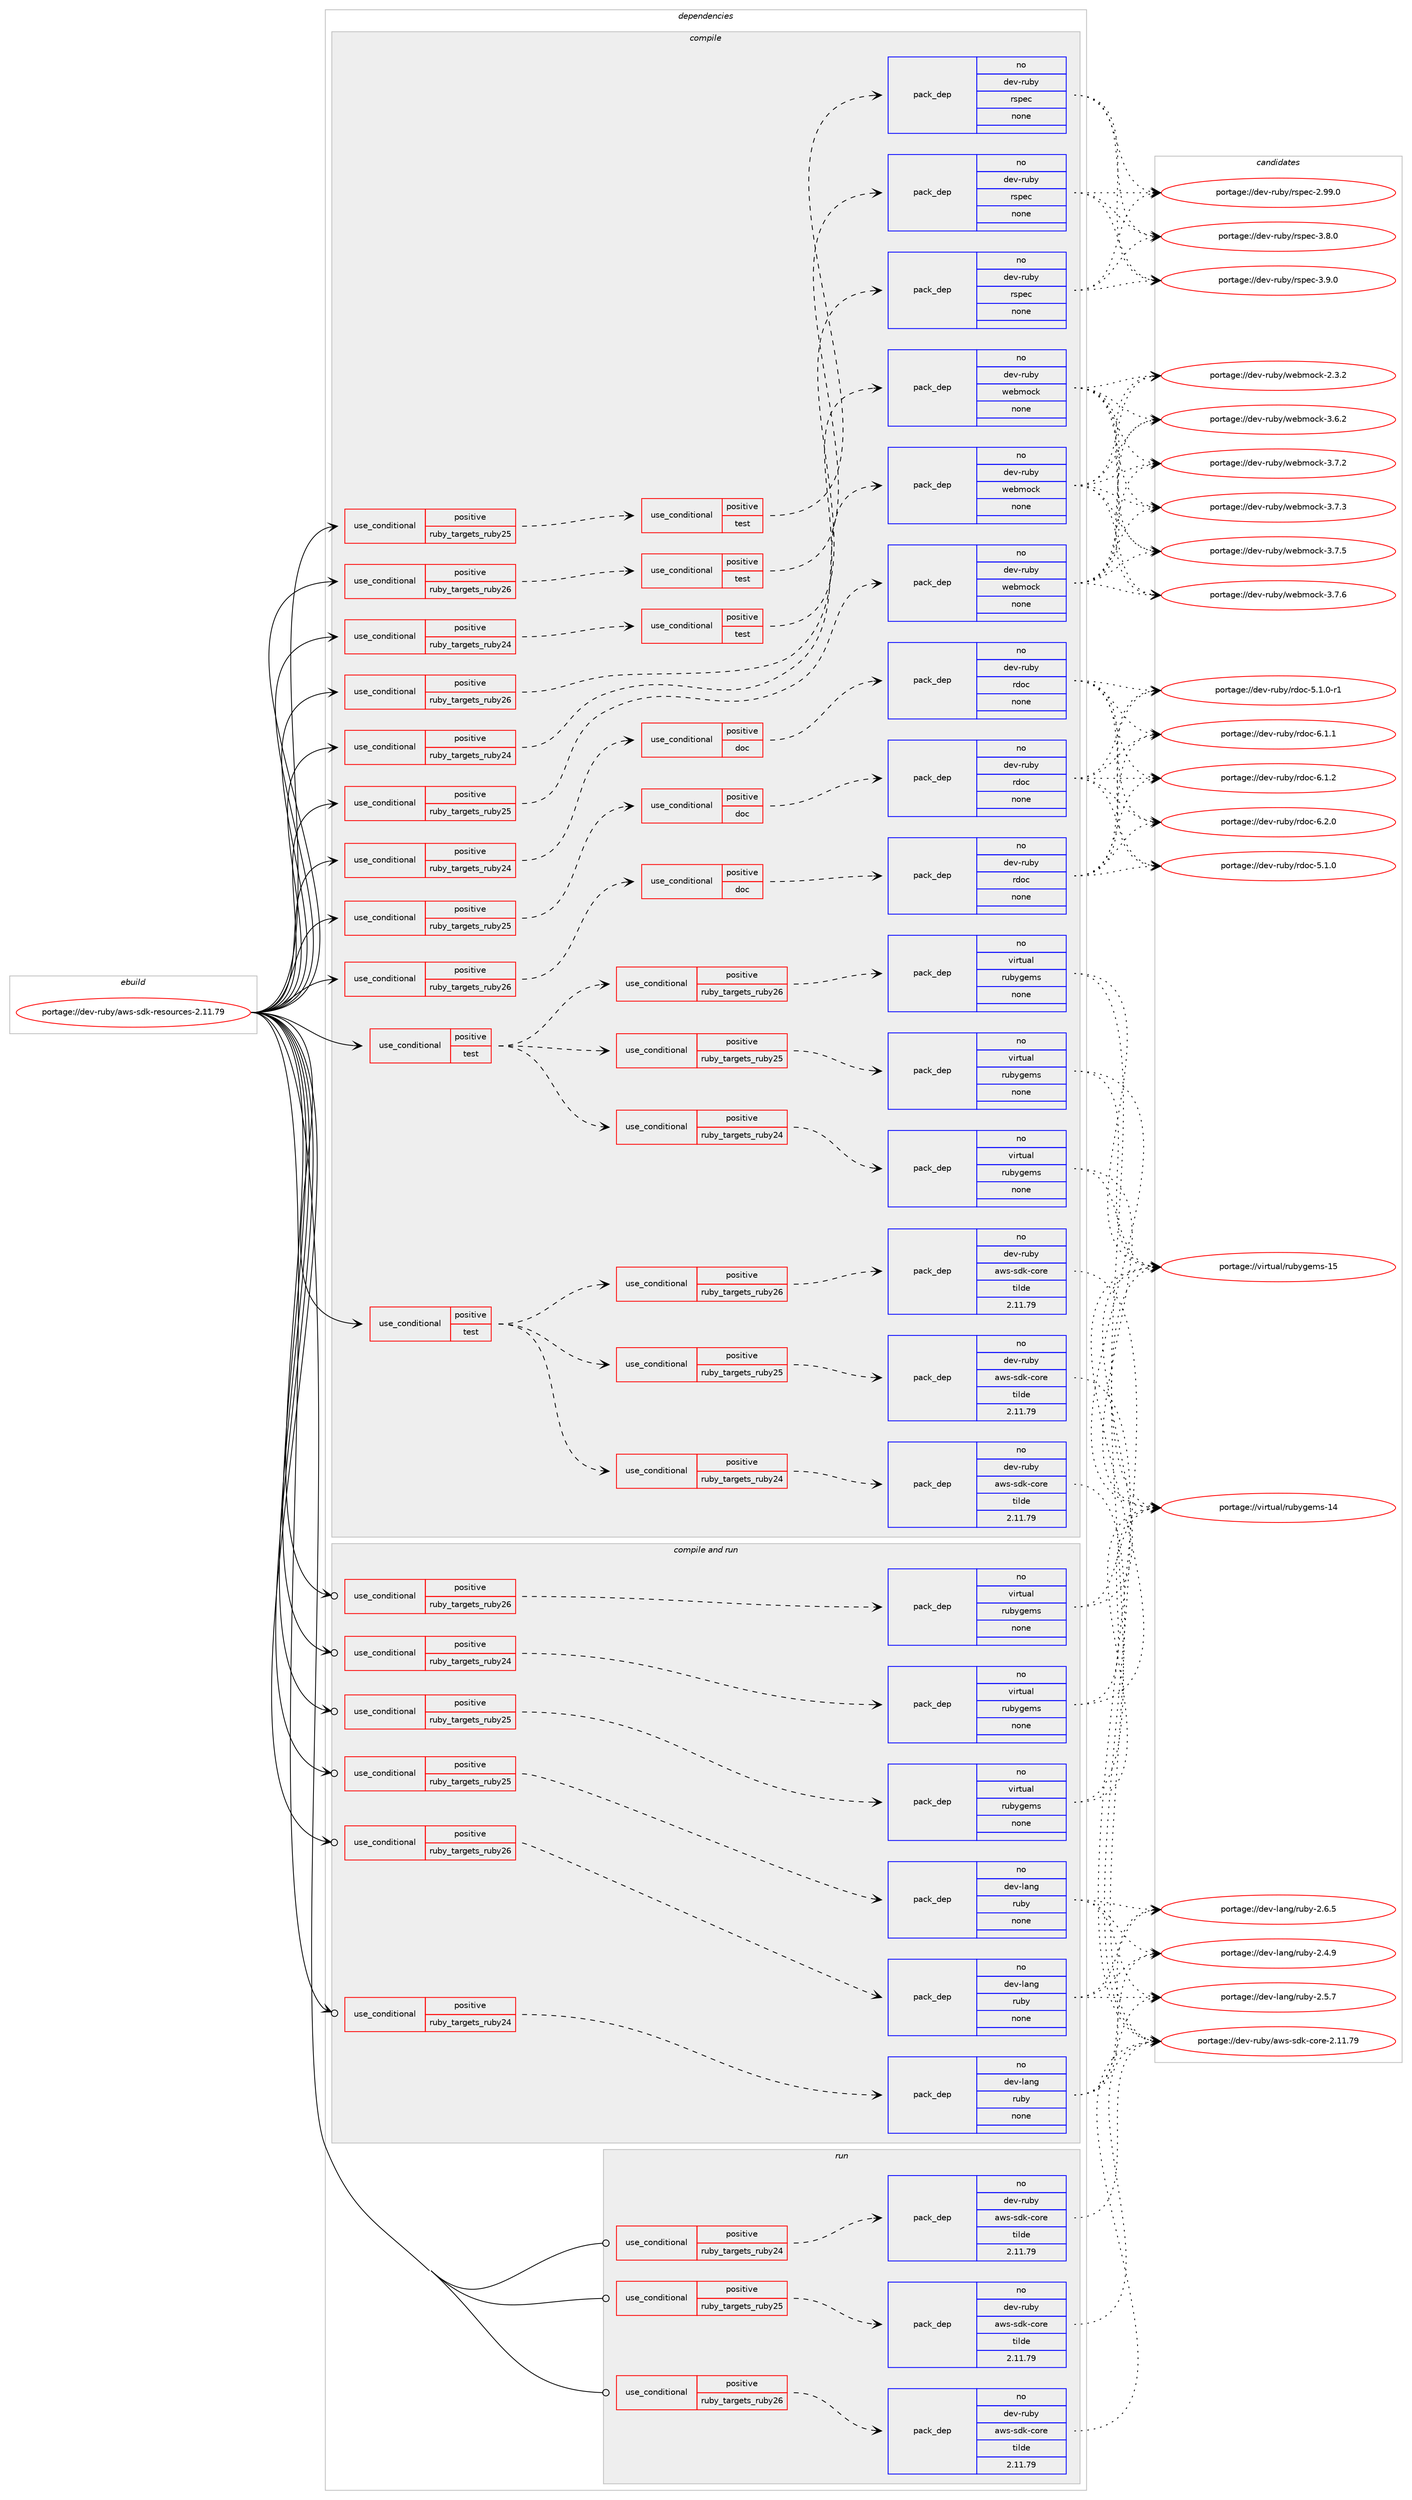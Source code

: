 digraph prolog {

# *************
# Graph options
# *************

newrank=true;
concentrate=true;
compound=true;
graph [rankdir=LR,fontname=Helvetica,fontsize=10,ranksep=1.5];#, ranksep=2.5, nodesep=0.2];
edge  [arrowhead=vee];
node  [fontname=Helvetica,fontsize=10];

# **********
# The ebuild
# **********

subgraph cluster_leftcol {
color=gray;
rank=same;
label=<<i>ebuild</i>>;
id [label="portage://dev-ruby/aws-sdk-resources-2.11.79", color=red, width=4, href="../dev-ruby/aws-sdk-resources-2.11.79.svg"];
}

# ****************
# The dependencies
# ****************

subgraph cluster_midcol {
color=gray;
label=<<i>dependencies</i>>;
subgraph cluster_compile {
fillcolor="#eeeeee";
style=filled;
label=<<i>compile</i>>;
subgraph cond47768 {
dependency212728 [label=<<TABLE BORDER="0" CELLBORDER="1" CELLSPACING="0" CELLPADDING="4"><TR><TD ROWSPAN="3" CELLPADDING="10">use_conditional</TD></TR><TR><TD>positive</TD></TR><TR><TD>ruby_targets_ruby24</TD></TR></TABLE>>, shape=none, color=red];
subgraph cond47769 {
dependency212729 [label=<<TABLE BORDER="0" CELLBORDER="1" CELLSPACING="0" CELLPADDING="4"><TR><TD ROWSPAN="3" CELLPADDING="10">use_conditional</TD></TR><TR><TD>positive</TD></TR><TR><TD>doc</TD></TR></TABLE>>, shape=none, color=red];
subgraph pack161488 {
dependency212730 [label=<<TABLE BORDER="0" CELLBORDER="1" CELLSPACING="0" CELLPADDING="4" WIDTH="220"><TR><TD ROWSPAN="6" CELLPADDING="30">pack_dep</TD></TR><TR><TD WIDTH="110">no</TD></TR><TR><TD>dev-ruby</TD></TR><TR><TD>rdoc</TD></TR><TR><TD>none</TD></TR><TR><TD></TD></TR></TABLE>>, shape=none, color=blue];
}
dependency212729:e -> dependency212730:w [weight=20,style="dashed",arrowhead="vee"];
}
dependency212728:e -> dependency212729:w [weight=20,style="dashed",arrowhead="vee"];
}
id:e -> dependency212728:w [weight=20,style="solid",arrowhead="vee"];
subgraph cond47770 {
dependency212731 [label=<<TABLE BORDER="0" CELLBORDER="1" CELLSPACING="0" CELLPADDING="4"><TR><TD ROWSPAN="3" CELLPADDING="10">use_conditional</TD></TR><TR><TD>positive</TD></TR><TR><TD>ruby_targets_ruby24</TD></TR></TABLE>>, shape=none, color=red];
subgraph cond47771 {
dependency212732 [label=<<TABLE BORDER="0" CELLBORDER="1" CELLSPACING="0" CELLPADDING="4"><TR><TD ROWSPAN="3" CELLPADDING="10">use_conditional</TD></TR><TR><TD>positive</TD></TR><TR><TD>test</TD></TR></TABLE>>, shape=none, color=red];
subgraph pack161489 {
dependency212733 [label=<<TABLE BORDER="0" CELLBORDER="1" CELLSPACING="0" CELLPADDING="4" WIDTH="220"><TR><TD ROWSPAN="6" CELLPADDING="30">pack_dep</TD></TR><TR><TD WIDTH="110">no</TD></TR><TR><TD>dev-ruby</TD></TR><TR><TD>rspec</TD></TR><TR><TD>none</TD></TR><TR><TD></TD></TR></TABLE>>, shape=none, color=blue];
}
dependency212732:e -> dependency212733:w [weight=20,style="dashed",arrowhead="vee"];
}
dependency212731:e -> dependency212732:w [weight=20,style="dashed",arrowhead="vee"];
}
id:e -> dependency212731:w [weight=20,style="solid",arrowhead="vee"];
subgraph cond47772 {
dependency212734 [label=<<TABLE BORDER="0" CELLBORDER="1" CELLSPACING="0" CELLPADDING="4"><TR><TD ROWSPAN="3" CELLPADDING="10">use_conditional</TD></TR><TR><TD>positive</TD></TR><TR><TD>ruby_targets_ruby24</TD></TR></TABLE>>, shape=none, color=red];
subgraph pack161490 {
dependency212735 [label=<<TABLE BORDER="0" CELLBORDER="1" CELLSPACING="0" CELLPADDING="4" WIDTH="220"><TR><TD ROWSPAN="6" CELLPADDING="30">pack_dep</TD></TR><TR><TD WIDTH="110">no</TD></TR><TR><TD>dev-ruby</TD></TR><TR><TD>webmock</TD></TR><TR><TD>none</TD></TR><TR><TD></TD></TR></TABLE>>, shape=none, color=blue];
}
dependency212734:e -> dependency212735:w [weight=20,style="dashed",arrowhead="vee"];
}
id:e -> dependency212734:w [weight=20,style="solid",arrowhead="vee"];
subgraph cond47773 {
dependency212736 [label=<<TABLE BORDER="0" CELLBORDER="1" CELLSPACING="0" CELLPADDING="4"><TR><TD ROWSPAN="3" CELLPADDING="10">use_conditional</TD></TR><TR><TD>positive</TD></TR><TR><TD>ruby_targets_ruby25</TD></TR></TABLE>>, shape=none, color=red];
subgraph cond47774 {
dependency212737 [label=<<TABLE BORDER="0" CELLBORDER="1" CELLSPACING="0" CELLPADDING="4"><TR><TD ROWSPAN="3" CELLPADDING="10">use_conditional</TD></TR><TR><TD>positive</TD></TR><TR><TD>doc</TD></TR></TABLE>>, shape=none, color=red];
subgraph pack161491 {
dependency212738 [label=<<TABLE BORDER="0" CELLBORDER="1" CELLSPACING="0" CELLPADDING="4" WIDTH="220"><TR><TD ROWSPAN="6" CELLPADDING="30">pack_dep</TD></TR><TR><TD WIDTH="110">no</TD></TR><TR><TD>dev-ruby</TD></TR><TR><TD>rdoc</TD></TR><TR><TD>none</TD></TR><TR><TD></TD></TR></TABLE>>, shape=none, color=blue];
}
dependency212737:e -> dependency212738:w [weight=20,style="dashed",arrowhead="vee"];
}
dependency212736:e -> dependency212737:w [weight=20,style="dashed",arrowhead="vee"];
}
id:e -> dependency212736:w [weight=20,style="solid",arrowhead="vee"];
subgraph cond47775 {
dependency212739 [label=<<TABLE BORDER="0" CELLBORDER="1" CELLSPACING="0" CELLPADDING="4"><TR><TD ROWSPAN="3" CELLPADDING="10">use_conditional</TD></TR><TR><TD>positive</TD></TR><TR><TD>ruby_targets_ruby25</TD></TR></TABLE>>, shape=none, color=red];
subgraph cond47776 {
dependency212740 [label=<<TABLE BORDER="0" CELLBORDER="1" CELLSPACING="0" CELLPADDING="4"><TR><TD ROWSPAN="3" CELLPADDING="10">use_conditional</TD></TR><TR><TD>positive</TD></TR><TR><TD>test</TD></TR></TABLE>>, shape=none, color=red];
subgraph pack161492 {
dependency212741 [label=<<TABLE BORDER="0" CELLBORDER="1" CELLSPACING="0" CELLPADDING="4" WIDTH="220"><TR><TD ROWSPAN="6" CELLPADDING="30">pack_dep</TD></TR><TR><TD WIDTH="110">no</TD></TR><TR><TD>dev-ruby</TD></TR><TR><TD>rspec</TD></TR><TR><TD>none</TD></TR><TR><TD></TD></TR></TABLE>>, shape=none, color=blue];
}
dependency212740:e -> dependency212741:w [weight=20,style="dashed",arrowhead="vee"];
}
dependency212739:e -> dependency212740:w [weight=20,style="dashed",arrowhead="vee"];
}
id:e -> dependency212739:w [weight=20,style="solid",arrowhead="vee"];
subgraph cond47777 {
dependency212742 [label=<<TABLE BORDER="0" CELLBORDER="1" CELLSPACING="0" CELLPADDING="4"><TR><TD ROWSPAN="3" CELLPADDING="10">use_conditional</TD></TR><TR><TD>positive</TD></TR><TR><TD>ruby_targets_ruby25</TD></TR></TABLE>>, shape=none, color=red];
subgraph pack161493 {
dependency212743 [label=<<TABLE BORDER="0" CELLBORDER="1" CELLSPACING="0" CELLPADDING="4" WIDTH="220"><TR><TD ROWSPAN="6" CELLPADDING="30">pack_dep</TD></TR><TR><TD WIDTH="110">no</TD></TR><TR><TD>dev-ruby</TD></TR><TR><TD>webmock</TD></TR><TR><TD>none</TD></TR><TR><TD></TD></TR></TABLE>>, shape=none, color=blue];
}
dependency212742:e -> dependency212743:w [weight=20,style="dashed",arrowhead="vee"];
}
id:e -> dependency212742:w [weight=20,style="solid",arrowhead="vee"];
subgraph cond47778 {
dependency212744 [label=<<TABLE BORDER="0" CELLBORDER="1" CELLSPACING="0" CELLPADDING="4"><TR><TD ROWSPAN="3" CELLPADDING="10">use_conditional</TD></TR><TR><TD>positive</TD></TR><TR><TD>ruby_targets_ruby26</TD></TR></TABLE>>, shape=none, color=red];
subgraph cond47779 {
dependency212745 [label=<<TABLE BORDER="0" CELLBORDER="1" CELLSPACING="0" CELLPADDING="4"><TR><TD ROWSPAN="3" CELLPADDING="10">use_conditional</TD></TR><TR><TD>positive</TD></TR><TR><TD>doc</TD></TR></TABLE>>, shape=none, color=red];
subgraph pack161494 {
dependency212746 [label=<<TABLE BORDER="0" CELLBORDER="1" CELLSPACING="0" CELLPADDING="4" WIDTH="220"><TR><TD ROWSPAN="6" CELLPADDING="30">pack_dep</TD></TR><TR><TD WIDTH="110">no</TD></TR><TR><TD>dev-ruby</TD></TR><TR><TD>rdoc</TD></TR><TR><TD>none</TD></TR><TR><TD></TD></TR></TABLE>>, shape=none, color=blue];
}
dependency212745:e -> dependency212746:w [weight=20,style="dashed",arrowhead="vee"];
}
dependency212744:e -> dependency212745:w [weight=20,style="dashed",arrowhead="vee"];
}
id:e -> dependency212744:w [weight=20,style="solid",arrowhead="vee"];
subgraph cond47780 {
dependency212747 [label=<<TABLE BORDER="0" CELLBORDER="1" CELLSPACING="0" CELLPADDING="4"><TR><TD ROWSPAN="3" CELLPADDING="10">use_conditional</TD></TR><TR><TD>positive</TD></TR><TR><TD>ruby_targets_ruby26</TD></TR></TABLE>>, shape=none, color=red];
subgraph cond47781 {
dependency212748 [label=<<TABLE BORDER="0" CELLBORDER="1" CELLSPACING="0" CELLPADDING="4"><TR><TD ROWSPAN="3" CELLPADDING="10">use_conditional</TD></TR><TR><TD>positive</TD></TR><TR><TD>test</TD></TR></TABLE>>, shape=none, color=red];
subgraph pack161495 {
dependency212749 [label=<<TABLE BORDER="0" CELLBORDER="1" CELLSPACING="0" CELLPADDING="4" WIDTH="220"><TR><TD ROWSPAN="6" CELLPADDING="30">pack_dep</TD></TR><TR><TD WIDTH="110">no</TD></TR><TR><TD>dev-ruby</TD></TR><TR><TD>rspec</TD></TR><TR><TD>none</TD></TR><TR><TD></TD></TR></TABLE>>, shape=none, color=blue];
}
dependency212748:e -> dependency212749:w [weight=20,style="dashed",arrowhead="vee"];
}
dependency212747:e -> dependency212748:w [weight=20,style="dashed",arrowhead="vee"];
}
id:e -> dependency212747:w [weight=20,style="solid",arrowhead="vee"];
subgraph cond47782 {
dependency212750 [label=<<TABLE BORDER="0" CELLBORDER="1" CELLSPACING="0" CELLPADDING="4"><TR><TD ROWSPAN="3" CELLPADDING="10">use_conditional</TD></TR><TR><TD>positive</TD></TR><TR><TD>ruby_targets_ruby26</TD></TR></TABLE>>, shape=none, color=red];
subgraph pack161496 {
dependency212751 [label=<<TABLE BORDER="0" CELLBORDER="1" CELLSPACING="0" CELLPADDING="4" WIDTH="220"><TR><TD ROWSPAN="6" CELLPADDING="30">pack_dep</TD></TR><TR><TD WIDTH="110">no</TD></TR><TR><TD>dev-ruby</TD></TR><TR><TD>webmock</TD></TR><TR><TD>none</TD></TR><TR><TD></TD></TR></TABLE>>, shape=none, color=blue];
}
dependency212750:e -> dependency212751:w [weight=20,style="dashed",arrowhead="vee"];
}
id:e -> dependency212750:w [weight=20,style="solid",arrowhead="vee"];
subgraph cond47783 {
dependency212752 [label=<<TABLE BORDER="0" CELLBORDER="1" CELLSPACING="0" CELLPADDING="4"><TR><TD ROWSPAN="3" CELLPADDING="10">use_conditional</TD></TR><TR><TD>positive</TD></TR><TR><TD>test</TD></TR></TABLE>>, shape=none, color=red];
subgraph cond47784 {
dependency212753 [label=<<TABLE BORDER="0" CELLBORDER="1" CELLSPACING="0" CELLPADDING="4"><TR><TD ROWSPAN="3" CELLPADDING="10">use_conditional</TD></TR><TR><TD>positive</TD></TR><TR><TD>ruby_targets_ruby24</TD></TR></TABLE>>, shape=none, color=red];
subgraph pack161497 {
dependency212754 [label=<<TABLE BORDER="0" CELLBORDER="1" CELLSPACING="0" CELLPADDING="4" WIDTH="220"><TR><TD ROWSPAN="6" CELLPADDING="30">pack_dep</TD></TR><TR><TD WIDTH="110">no</TD></TR><TR><TD>dev-ruby</TD></TR><TR><TD>aws-sdk-core</TD></TR><TR><TD>tilde</TD></TR><TR><TD>2.11.79</TD></TR></TABLE>>, shape=none, color=blue];
}
dependency212753:e -> dependency212754:w [weight=20,style="dashed",arrowhead="vee"];
}
dependency212752:e -> dependency212753:w [weight=20,style="dashed",arrowhead="vee"];
subgraph cond47785 {
dependency212755 [label=<<TABLE BORDER="0" CELLBORDER="1" CELLSPACING="0" CELLPADDING="4"><TR><TD ROWSPAN="3" CELLPADDING="10">use_conditional</TD></TR><TR><TD>positive</TD></TR><TR><TD>ruby_targets_ruby25</TD></TR></TABLE>>, shape=none, color=red];
subgraph pack161498 {
dependency212756 [label=<<TABLE BORDER="0" CELLBORDER="1" CELLSPACING="0" CELLPADDING="4" WIDTH="220"><TR><TD ROWSPAN="6" CELLPADDING="30">pack_dep</TD></TR><TR><TD WIDTH="110">no</TD></TR><TR><TD>dev-ruby</TD></TR><TR><TD>aws-sdk-core</TD></TR><TR><TD>tilde</TD></TR><TR><TD>2.11.79</TD></TR></TABLE>>, shape=none, color=blue];
}
dependency212755:e -> dependency212756:w [weight=20,style="dashed",arrowhead="vee"];
}
dependency212752:e -> dependency212755:w [weight=20,style="dashed",arrowhead="vee"];
subgraph cond47786 {
dependency212757 [label=<<TABLE BORDER="0" CELLBORDER="1" CELLSPACING="0" CELLPADDING="4"><TR><TD ROWSPAN="3" CELLPADDING="10">use_conditional</TD></TR><TR><TD>positive</TD></TR><TR><TD>ruby_targets_ruby26</TD></TR></TABLE>>, shape=none, color=red];
subgraph pack161499 {
dependency212758 [label=<<TABLE BORDER="0" CELLBORDER="1" CELLSPACING="0" CELLPADDING="4" WIDTH="220"><TR><TD ROWSPAN="6" CELLPADDING="30">pack_dep</TD></TR><TR><TD WIDTH="110">no</TD></TR><TR><TD>dev-ruby</TD></TR><TR><TD>aws-sdk-core</TD></TR><TR><TD>tilde</TD></TR><TR><TD>2.11.79</TD></TR></TABLE>>, shape=none, color=blue];
}
dependency212757:e -> dependency212758:w [weight=20,style="dashed",arrowhead="vee"];
}
dependency212752:e -> dependency212757:w [weight=20,style="dashed",arrowhead="vee"];
}
id:e -> dependency212752:w [weight=20,style="solid",arrowhead="vee"];
subgraph cond47787 {
dependency212759 [label=<<TABLE BORDER="0" CELLBORDER="1" CELLSPACING="0" CELLPADDING="4"><TR><TD ROWSPAN="3" CELLPADDING="10">use_conditional</TD></TR><TR><TD>positive</TD></TR><TR><TD>test</TD></TR></TABLE>>, shape=none, color=red];
subgraph cond47788 {
dependency212760 [label=<<TABLE BORDER="0" CELLBORDER="1" CELLSPACING="0" CELLPADDING="4"><TR><TD ROWSPAN="3" CELLPADDING="10">use_conditional</TD></TR><TR><TD>positive</TD></TR><TR><TD>ruby_targets_ruby24</TD></TR></TABLE>>, shape=none, color=red];
subgraph pack161500 {
dependency212761 [label=<<TABLE BORDER="0" CELLBORDER="1" CELLSPACING="0" CELLPADDING="4" WIDTH="220"><TR><TD ROWSPAN="6" CELLPADDING="30">pack_dep</TD></TR><TR><TD WIDTH="110">no</TD></TR><TR><TD>virtual</TD></TR><TR><TD>rubygems</TD></TR><TR><TD>none</TD></TR><TR><TD></TD></TR></TABLE>>, shape=none, color=blue];
}
dependency212760:e -> dependency212761:w [weight=20,style="dashed",arrowhead="vee"];
}
dependency212759:e -> dependency212760:w [weight=20,style="dashed",arrowhead="vee"];
subgraph cond47789 {
dependency212762 [label=<<TABLE BORDER="0" CELLBORDER="1" CELLSPACING="0" CELLPADDING="4"><TR><TD ROWSPAN="3" CELLPADDING="10">use_conditional</TD></TR><TR><TD>positive</TD></TR><TR><TD>ruby_targets_ruby25</TD></TR></TABLE>>, shape=none, color=red];
subgraph pack161501 {
dependency212763 [label=<<TABLE BORDER="0" CELLBORDER="1" CELLSPACING="0" CELLPADDING="4" WIDTH="220"><TR><TD ROWSPAN="6" CELLPADDING="30">pack_dep</TD></TR><TR><TD WIDTH="110">no</TD></TR><TR><TD>virtual</TD></TR><TR><TD>rubygems</TD></TR><TR><TD>none</TD></TR><TR><TD></TD></TR></TABLE>>, shape=none, color=blue];
}
dependency212762:e -> dependency212763:w [weight=20,style="dashed",arrowhead="vee"];
}
dependency212759:e -> dependency212762:w [weight=20,style="dashed",arrowhead="vee"];
subgraph cond47790 {
dependency212764 [label=<<TABLE BORDER="0" CELLBORDER="1" CELLSPACING="0" CELLPADDING="4"><TR><TD ROWSPAN="3" CELLPADDING="10">use_conditional</TD></TR><TR><TD>positive</TD></TR><TR><TD>ruby_targets_ruby26</TD></TR></TABLE>>, shape=none, color=red];
subgraph pack161502 {
dependency212765 [label=<<TABLE BORDER="0" CELLBORDER="1" CELLSPACING="0" CELLPADDING="4" WIDTH="220"><TR><TD ROWSPAN="6" CELLPADDING="30">pack_dep</TD></TR><TR><TD WIDTH="110">no</TD></TR><TR><TD>virtual</TD></TR><TR><TD>rubygems</TD></TR><TR><TD>none</TD></TR><TR><TD></TD></TR></TABLE>>, shape=none, color=blue];
}
dependency212764:e -> dependency212765:w [weight=20,style="dashed",arrowhead="vee"];
}
dependency212759:e -> dependency212764:w [weight=20,style="dashed",arrowhead="vee"];
}
id:e -> dependency212759:w [weight=20,style="solid",arrowhead="vee"];
}
subgraph cluster_compileandrun {
fillcolor="#eeeeee";
style=filled;
label=<<i>compile and run</i>>;
subgraph cond47791 {
dependency212766 [label=<<TABLE BORDER="0" CELLBORDER="1" CELLSPACING="0" CELLPADDING="4"><TR><TD ROWSPAN="3" CELLPADDING="10">use_conditional</TD></TR><TR><TD>positive</TD></TR><TR><TD>ruby_targets_ruby24</TD></TR></TABLE>>, shape=none, color=red];
subgraph pack161503 {
dependency212767 [label=<<TABLE BORDER="0" CELLBORDER="1" CELLSPACING="0" CELLPADDING="4" WIDTH="220"><TR><TD ROWSPAN="6" CELLPADDING="30">pack_dep</TD></TR><TR><TD WIDTH="110">no</TD></TR><TR><TD>dev-lang</TD></TR><TR><TD>ruby</TD></TR><TR><TD>none</TD></TR><TR><TD></TD></TR></TABLE>>, shape=none, color=blue];
}
dependency212766:e -> dependency212767:w [weight=20,style="dashed",arrowhead="vee"];
}
id:e -> dependency212766:w [weight=20,style="solid",arrowhead="odotvee"];
subgraph cond47792 {
dependency212768 [label=<<TABLE BORDER="0" CELLBORDER="1" CELLSPACING="0" CELLPADDING="4"><TR><TD ROWSPAN="3" CELLPADDING="10">use_conditional</TD></TR><TR><TD>positive</TD></TR><TR><TD>ruby_targets_ruby24</TD></TR></TABLE>>, shape=none, color=red];
subgraph pack161504 {
dependency212769 [label=<<TABLE BORDER="0" CELLBORDER="1" CELLSPACING="0" CELLPADDING="4" WIDTH="220"><TR><TD ROWSPAN="6" CELLPADDING="30">pack_dep</TD></TR><TR><TD WIDTH="110">no</TD></TR><TR><TD>virtual</TD></TR><TR><TD>rubygems</TD></TR><TR><TD>none</TD></TR><TR><TD></TD></TR></TABLE>>, shape=none, color=blue];
}
dependency212768:e -> dependency212769:w [weight=20,style="dashed",arrowhead="vee"];
}
id:e -> dependency212768:w [weight=20,style="solid",arrowhead="odotvee"];
subgraph cond47793 {
dependency212770 [label=<<TABLE BORDER="0" CELLBORDER="1" CELLSPACING="0" CELLPADDING="4"><TR><TD ROWSPAN="3" CELLPADDING="10">use_conditional</TD></TR><TR><TD>positive</TD></TR><TR><TD>ruby_targets_ruby25</TD></TR></TABLE>>, shape=none, color=red];
subgraph pack161505 {
dependency212771 [label=<<TABLE BORDER="0" CELLBORDER="1" CELLSPACING="0" CELLPADDING="4" WIDTH="220"><TR><TD ROWSPAN="6" CELLPADDING="30">pack_dep</TD></TR><TR><TD WIDTH="110">no</TD></TR><TR><TD>dev-lang</TD></TR><TR><TD>ruby</TD></TR><TR><TD>none</TD></TR><TR><TD></TD></TR></TABLE>>, shape=none, color=blue];
}
dependency212770:e -> dependency212771:w [weight=20,style="dashed",arrowhead="vee"];
}
id:e -> dependency212770:w [weight=20,style="solid",arrowhead="odotvee"];
subgraph cond47794 {
dependency212772 [label=<<TABLE BORDER="0" CELLBORDER="1" CELLSPACING="0" CELLPADDING="4"><TR><TD ROWSPAN="3" CELLPADDING="10">use_conditional</TD></TR><TR><TD>positive</TD></TR><TR><TD>ruby_targets_ruby25</TD></TR></TABLE>>, shape=none, color=red];
subgraph pack161506 {
dependency212773 [label=<<TABLE BORDER="0" CELLBORDER="1" CELLSPACING="0" CELLPADDING="4" WIDTH="220"><TR><TD ROWSPAN="6" CELLPADDING="30">pack_dep</TD></TR><TR><TD WIDTH="110">no</TD></TR><TR><TD>virtual</TD></TR><TR><TD>rubygems</TD></TR><TR><TD>none</TD></TR><TR><TD></TD></TR></TABLE>>, shape=none, color=blue];
}
dependency212772:e -> dependency212773:w [weight=20,style="dashed",arrowhead="vee"];
}
id:e -> dependency212772:w [weight=20,style="solid",arrowhead="odotvee"];
subgraph cond47795 {
dependency212774 [label=<<TABLE BORDER="0" CELLBORDER="1" CELLSPACING="0" CELLPADDING="4"><TR><TD ROWSPAN="3" CELLPADDING="10">use_conditional</TD></TR><TR><TD>positive</TD></TR><TR><TD>ruby_targets_ruby26</TD></TR></TABLE>>, shape=none, color=red];
subgraph pack161507 {
dependency212775 [label=<<TABLE BORDER="0" CELLBORDER="1" CELLSPACING="0" CELLPADDING="4" WIDTH="220"><TR><TD ROWSPAN="6" CELLPADDING="30">pack_dep</TD></TR><TR><TD WIDTH="110">no</TD></TR><TR><TD>dev-lang</TD></TR><TR><TD>ruby</TD></TR><TR><TD>none</TD></TR><TR><TD></TD></TR></TABLE>>, shape=none, color=blue];
}
dependency212774:e -> dependency212775:w [weight=20,style="dashed",arrowhead="vee"];
}
id:e -> dependency212774:w [weight=20,style="solid",arrowhead="odotvee"];
subgraph cond47796 {
dependency212776 [label=<<TABLE BORDER="0" CELLBORDER="1" CELLSPACING="0" CELLPADDING="4"><TR><TD ROWSPAN="3" CELLPADDING="10">use_conditional</TD></TR><TR><TD>positive</TD></TR><TR><TD>ruby_targets_ruby26</TD></TR></TABLE>>, shape=none, color=red];
subgraph pack161508 {
dependency212777 [label=<<TABLE BORDER="0" CELLBORDER="1" CELLSPACING="0" CELLPADDING="4" WIDTH="220"><TR><TD ROWSPAN="6" CELLPADDING="30">pack_dep</TD></TR><TR><TD WIDTH="110">no</TD></TR><TR><TD>virtual</TD></TR><TR><TD>rubygems</TD></TR><TR><TD>none</TD></TR><TR><TD></TD></TR></TABLE>>, shape=none, color=blue];
}
dependency212776:e -> dependency212777:w [weight=20,style="dashed",arrowhead="vee"];
}
id:e -> dependency212776:w [weight=20,style="solid",arrowhead="odotvee"];
}
subgraph cluster_run {
fillcolor="#eeeeee";
style=filled;
label=<<i>run</i>>;
subgraph cond47797 {
dependency212778 [label=<<TABLE BORDER="0" CELLBORDER="1" CELLSPACING="0" CELLPADDING="4"><TR><TD ROWSPAN="3" CELLPADDING="10">use_conditional</TD></TR><TR><TD>positive</TD></TR><TR><TD>ruby_targets_ruby24</TD></TR></TABLE>>, shape=none, color=red];
subgraph pack161509 {
dependency212779 [label=<<TABLE BORDER="0" CELLBORDER="1" CELLSPACING="0" CELLPADDING="4" WIDTH="220"><TR><TD ROWSPAN="6" CELLPADDING="30">pack_dep</TD></TR><TR><TD WIDTH="110">no</TD></TR><TR><TD>dev-ruby</TD></TR><TR><TD>aws-sdk-core</TD></TR><TR><TD>tilde</TD></TR><TR><TD>2.11.79</TD></TR></TABLE>>, shape=none, color=blue];
}
dependency212778:e -> dependency212779:w [weight=20,style="dashed",arrowhead="vee"];
}
id:e -> dependency212778:w [weight=20,style="solid",arrowhead="odot"];
subgraph cond47798 {
dependency212780 [label=<<TABLE BORDER="0" CELLBORDER="1" CELLSPACING="0" CELLPADDING="4"><TR><TD ROWSPAN="3" CELLPADDING="10">use_conditional</TD></TR><TR><TD>positive</TD></TR><TR><TD>ruby_targets_ruby25</TD></TR></TABLE>>, shape=none, color=red];
subgraph pack161510 {
dependency212781 [label=<<TABLE BORDER="0" CELLBORDER="1" CELLSPACING="0" CELLPADDING="4" WIDTH="220"><TR><TD ROWSPAN="6" CELLPADDING="30">pack_dep</TD></TR><TR><TD WIDTH="110">no</TD></TR><TR><TD>dev-ruby</TD></TR><TR><TD>aws-sdk-core</TD></TR><TR><TD>tilde</TD></TR><TR><TD>2.11.79</TD></TR></TABLE>>, shape=none, color=blue];
}
dependency212780:e -> dependency212781:w [weight=20,style="dashed",arrowhead="vee"];
}
id:e -> dependency212780:w [weight=20,style="solid",arrowhead="odot"];
subgraph cond47799 {
dependency212782 [label=<<TABLE BORDER="0" CELLBORDER="1" CELLSPACING="0" CELLPADDING="4"><TR><TD ROWSPAN="3" CELLPADDING="10">use_conditional</TD></TR><TR><TD>positive</TD></TR><TR><TD>ruby_targets_ruby26</TD></TR></TABLE>>, shape=none, color=red];
subgraph pack161511 {
dependency212783 [label=<<TABLE BORDER="0" CELLBORDER="1" CELLSPACING="0" CELLPADDING="4" WIDTH="220"><TR><TD ROWSPAN="6" CELLPADDING="30">pack_dep</TD></TR><TR><TD WIDTH="110">no</TD></TR><TR><TD>dev-ruby</TD></TR><TR><TD>aws-sdk-core</TD></TR><TR><TD>tilde</TD></TR><TR><TD>2.11.79</TD></TR></TABLE>>, shape=none, color=blue];
}
dependency212782:e -> dependency212783:w [weight=20,style="dashed",arrowhead="vee"];
}
id:e -> dependency212782:w [weight=20,style="solid",arrowhead="odot"];
}
}

# **************
# The candidates
# **************

subgraph cluster_choices {
rank=same;
color=gray;
label=<<i>candidates</i>>;

subgraph choice161488 {
color=black;
nodesep=1;
choiceportage10010111845114117981214711410011199455346494648 [label="portage://dev-ruby/rdoc-5.1.0", color=red, width=4,href="../dev-ruby/rdoc-5.1.0.svg"];
choiceportage100101118451141179812147114100111994553464946484511449 [label="portage://dev-ruby/rdoc-5.1.0-r1", color=red, width=4,href="../dev-ruby/rdoc-5.1.0-r1.svg"];
choiceportage10010111845114117981214711410011199455446494649 [label="portage://dev-ruby/rdoc-6.1.1", color=red, width=4,href="../dev-ruby/rdoc-6.1.1.svg"];
choiceportage10010111845114117981214711410011199455446494650 [label="portage://dev-ruby/rdoc-6.1.2", color=red, width=4,href="../dev-ruby/rdoc-6.1.2.svg"];
choiceportage10010111845114117981214711410011199455446504648 [label="portage://dev-ruby/rdoc-6.2.0", color=red, width=4,href="../dev-ruby/rdoc-6.2.0.svg"];
dependency212730:e -> choiceportage10010111845114117981214711410011199455346494648:w [style=dotted,weight="100"];
dependency212730:e -> choiceportage100101118451141179812147114100111994553464946484511449:w [style=dotted,weight="100"];
dependency212730:e -> choiceportage10010111845114117981214711410011199455446494649:w [style=dotted,weight="100"];
dependency212730:e -> choiceportage10010111845114117981214711410011199455446494650:w [style=dotted,weight="100"];
dependency212730:e -> choiceportage10010111845114117981214711410011199455446504648:w [style=dotted,weight="100"];
}
subgraph choice161489 {
color=black;
nodesep=1;
choiceportage1001011184511411798121471141151121019945504657574648 [label="portage://dev-ruby/rspec-2.99.0", color=red, width=4,href="../dev-ruby/rspec-2.99.0.svg"];
choiceportage10010111845114117981214711411511210199455146564648 [label="portage://dev-ruby/rspec-3.8.0", color=red, width=4,href="../dev-ruby/rspec-3.8.0.svg"];
choiceportage10010111845114117981214711411511210199455146574648 [label="portage://dev-ruby/rspec-3.9.0", color=red, width=4,href="../dev-ruby/rspec-3.9.0.svg"];
dependency212733:e -> choiceportage1001011184511411798121471141151121019945504657574648:w [style=dotted,weight="100"];
dependency212733:e -> choiceportage10010111845114117981214711411511210199455146564648:w [style=dotted,weight="100"];
dependency212733:e -> choiceportage10010111845114117981214711411511210199455146574648:w [style=dotted,weight="100"];
}
subgraph choice161490 {
color=black;
nodesep=1;
choiceportage1001011184511411798121471191019810911199107455046514650 [label="portage://dev-ruby/webmock-2.3.2", color=red, width=4,href="../dev-ruby/webmock-2.3.2.svg"];
choiceportage1001011184511411798121471191019810911199107455146544650 [label="portage://dev-ruby/webmock-3.6.2", color=red, width=4,href="../dev-ruby/webmock-3.6.2.svg"];
choiceportage1001011184511411798121471191019810911199107455146554650 [label="portage://dev-ruby/webmock-3.7.2", color=red, width=4,href="../dev-ruby/webmock-3.7.2.svg"];
choiceportage1001011184511411798121471191019810911199107455146554651 [label="portage://dev-ruby/webmock-3.7.3", color=red, width=4,href="../dev-ruby/webmock-3.7.3.svg"];
choiceportage1001011184511411798121471191019810911199107455146554653 [label="portage://dev-ruby/webmock-3.7.5", color=red, width=4,href="../dev-ruby/webmock-3.7.5.svg"];
choiceportage1001011184511411798121471191019810911199107455146554654 [label="portage://dev-ruby/webmock-3.7.6", color=red, width=4,href="../dev-ruby/webmock-3.7.6.svg"];
dependency212735:e -> choiceportage1001011184511411798121471191019810911199107455046514650:w [style=dotted,weight="100"];
dependency212735:e -> choiceportage1001011184511411798121471191019810911199107455146544650:w [style=dotted,weight="100"];
dependency212735:e -> choiceportage1001011184511411798121471191019810911199107455146554650:w [style=dotted,weight="100"];
dependency212735:e -> choiceportage1001011184511411798121471191019810911199107455146554651:w [style=dotted,weight="100"];
dependency212735:e -> choiceportage1001011184511411798121471191019810911199107455146554653:w [style=dotted,weight="100"];
dependency212735:e -> choiceportage1001011184511411798121471191019810911199107455146554654:w [style=dotted,weight="100"];
}
subgraph choice161491 {
color=black;
nodesep=1;
choiceportage10010111845114117981214711410011199455346494648 [label="portage://dev-ruby/rdoc-5.1.0", color=red, width=4,href="../dev-ruby/rdoc-5.1.0.svg"];
choiceportage100101118451141179812147114100111994553464946484511449 [label="portage://dev-ruby/rdoc-5.1.0-r1", color=red, width=4,href="../dev-ruby/rdoc-5.1.0-r1.svg"];
choiceportage10010111845114117981214711410011199455446494649 [label="portage://dev-ruby/rdoc-6.1.1", color=red, width=4,href="../dev-ruby/rdoc-6.1.1.svg"];
choiceportage10010111845114117981214711410011199455446494650 [label="portage://dev-ruby/rdoc-6.1.2", color=red, width=4,href="../dev-ruby/rdoc-6.1.2.svg"];
choiceportage10010111845114117981214711410011199455446504648 [label="portage://dev-ruby/rdoc-6.2.0", color=red, width=4,href="../dev-ruby/rdoc-6.2.0.svg"];
dependency212738:e -> choiceportage10010111845114117981214711410011199455346494648:w [style=dotted,weight="100"];
dependency212738:e -> choiceportage100101118451141179812147114100111994553464946484511449:w [style=dotted,weight="100"];
dependency212738:e -> choiceportage10010111845114117981214711410011199455446494649:w [style=dotted,weight="100"];
dependency212738:e -> choiceportage10010111845114117981214711410011199455446494650:w [style=dotted,weight="100"];
dependency212738:e -> choiceportage10010111845114117981214711410011199455446504648:w [style=dotted,weight="100"];
}
subgraph choice161492 {
color=black;
nodesep=1;
choiceportage1001011184511411798121471141151121019945504657574648 [label="portage://dev-ruby/rspec-2.99.0", color=red, width=4,href="../dev-ruby/rspec-2.99.0.svg"];
choiceportage10010111845114117981214711411511210199455146564648 [label="portage://dev-ruby/rspec-3.8.0", color=red, width=4,href="../dev-ruby/rspec-3.8.0.svg"];
choiceportage10010111845114117981214711411511210199455146574648 [label="portage://dev-ruby/rspec-3.9.0", color=red, width=4,href="../dev-ruby/rspec-3.9.0.svg"];
dependency212741:e -> choiceportage1001011184511411798121471141151121019945504657574648:w [style=dotted,weight="100"];
dependency212741:e -> choiceportage10010111845114117981214711411511210199455146564648:w [style=dotted,weight="100"];
dependency212741:e -> choiceportage10010111845114117981214711411511210199455146574648:w [style=dotted,weight="100"];
}
subgraph choice161493 {
color=black;
nodesep=1;
choiceportage1001011184511411798121471191019810911199107455046514650 [label="portage://dev-ruby/webmock-2.3.2", color=red, width=4,href="../dev-ruby/webmock-2.3.2.svg"];
choiceportage1001011184511411798121471191019810911199107455146544650 [label="portage://dev-ruby/webmock-3.6.2", color=red, width=4,href="../dev-ruby/webmock-3.6.2.svg"];
choiceportage1001011184511411798121471191019810911199107455146554650 [label="portage://dev-ruby/webmock-3.7.2", color=red, width=4,href="../dev-ruby/webmock-3.7.2.svg"];
choiceportage1001011184511411798121471191019810911199107455146554651 [label="portage://dev-ruby/webmock-3.7.3", color=red, width=4,href="../dev-ruby/webmock-3.7.3.svg"];
choiceportage1001011184511411798121471191019810911199107455146554653 [label="portage://dev-ruby/webmock-3.7.5", color=red, width=4,href="../dev-ruby/webmock-3.7.5.svg"];
choiceportage1001011184511411798121471191019810911199107455146554654 [label="portage://dev-ruby/webmock-3.7.6", color=red, width=4,href="../dev-ruby/webmock-3.7.6.svg"];
dependency212743:e -> choiceportage1001011184511411798121471191019810911199107455046514650:w [style=dotted,weight="100"];
dependency212743:e -> choiceportage1001011184511411798121471191019810911199107455146544650:w [style=dotted,weight="100"];
dependency212743:e -> choiceportage1001011184511411798121471191019810911199107455146554650:w [style=dotted,weight="100"];
dependency212743:e -> choiceportage1001011184511411798121471191019810911199107455146554651:w [style=dotted,weight="100"];
dependency212743:e -> choiceportage1001011184511411798121471191019810911199107455146554653:w [style=dotted,weight="100"];
dependency212743:e -> choiceportage1001011184511411798121471191019810911199107455146554654:w [style=dotted,weight="100"];
}
subgraph choice161494 {
color=black;
nodesep=1;
choiceportage10010111845114117981214711410011199455346494648 [label="portage://dev-ruby/rdoc-5.1.0", color=red, width=4,href="../dev-ruby/rdoc-5.1.0.svg"];
choiceportage100101118451141179812147114100111994553464946484511449 [label="portage://dev-ruby/rdoc-5.1.0-r1", color=red, width=4,href="../dev-ruby/rdoc-5.1.0-r1.svg"];
choiceportage10010111845114117981214711410011199455446494649 [label="portage://dev-ruby/rdoc-6.1.1", color=red, width=4,href="../dev-ruby/rdoc-6.1.1.svg"];
choiceportage10010111845114117981214711410011199455446494650 [label="portage://dev-ruby/rdoc-6.1.2", color=red, width=4,href="../dev-ruby/rdoc-6.1.2.svg"];
choiceportage10010111845114117981214711410011199455446504648 [label="portage://dev-ruby/rdoc-6.2.0", color=red, width=4,href="../dev-ruby/rdoc-6.2.0.svg"];
dependency212746:e -> choiceportage10010111845114117981214711410011199455346494648:w [style=dotted,weight="100"];
dependency212746:e -> choiceportage100101118451141179812147114100111994553464946484511449:w [style=dotted,weight="100"];
dependency212746:e -> choiceportage10010111845114117981214711410011199455446494649:w [style=dotted,weight="100"];
dependency212746:e -> choiceportage10010111845114117981214711410011199455446494650:w [style=dotted,weight="100"];
dependency212746:e -> choiceportage10010111845114117981214711410011199455446504648:w [style=dotted,weight="100"];
}
subgraph choice161495 {
color=black;
nodesep=1;
choiceportage1001011184511411798121471141151121019945504657574648 [label="portage://dev-ruby/rspec-2.99.0", color=red, width=4,href="../dev-ruby/rspec-2.99.0.svg"];
choiceportage10010111845114117981214711411511210199455146564648 [label="portage://dev-ruby/rspec-3.8.0", color=red, width=4,href="../dev-ruby/rspec-3.8.0.svg"];
choiceportage10010111845114117981214711411511210199455146574648 [label="portage://dev-ruby/rspec-3.9.0", color=red, width=4,href="../dev-ruby/rspec-3.9.0.svg"];
dependency212749:e -> choiceportage1001011184511411798121471141151121019945504657574648:w [style=dotted,weight="100"];
dependency212749:e -> choiceportage10010111845114117981214711411511210199455146564648:w [style=dotted,weight="100"];
dependency212749:e -> choiceportage10010111845114117981214711411511210199455146574648:w [style=dotted,weight="100"];
}
subgraph choice161496 {
color=black;
nodesep=1;
choiceportage1001011184511411798121471191019810911199107455046514650 [label="portage://dev-ruby/webmock-2.3.2", color=red, width=4,href="../dev-ruby/webmock-2.3.2.svg"];
choiceportage1001011184511411798121471191019810911199107455146544650 [label="portage://dev-ruby/webmock-3.6.2", color=red, width=4,href="../dev-ruby/webmock-3.6.2.svg"];
choiceportage1001011184511411798121471191019810911199107455146554650 [label="portage://dev-ruby/webmock-3.7.2", color=red, width=4,href="../dev-ruby/webmock-3.7.2.svg"];
choiceportage1001011184511411798121471191019810911199107455146554651 [label="portage://dev-ruby/webmock-3.7.3", color=red, width=4,href="../dev-ruby/webmock-3.7.3.svg"];
choiceportage1001011184511411798121471191019810911199107455146554653 [label="portage://dev-ruby/webmock-3.7.5", color=red, width=4,href="../dev-ruby/webmock-3.7.5.svg"];
choiceportage1001011184511411798121471191019810911199107455146554654 [label="portage://dev-ruby/webmock-3.7.6", color=red, width=4,href="../dev-ruby/webmock-3.7.6.svg"];
dependency212751:e -> choiceportage1001011184511411798121471191019810911199107455046514650:w [style=dotted,weight="100"];
dependency212751:e -> choiceportage1001011184511411798121471191019810911199107455146544650:w [style=dotted,weight="100"];
dependency212751:e -> choiceportage1001011184511411798121471191019810911199107455146554650:w [style=dotted,weight="100"];
dependency212751:e -> choiceportage1001011184511411798121471191019810911199107455146554651:w [style=dotted,weight="100"];
dependency212751:e -> choiceportage1001011184511411798121471191019810911199107455146554653:w [style=dotted,weight="100"];
dependency212751:e -> choiceportage1001011184511411798121471191019810911199107455146554654:w [style=dotted,weight="100"];
}
subgraph choice161497 {
color=black;
nodesep=1;
choiceportage100101118451141179812147971191154511510010745991111141014550464949465557 [label="portage://dev-ruby/aws-sdk-core-2.11.79", color=red, width=4,href="../dev-ruby/aws-sdk-core-2.11.79.svg"];
dependency212754:e -> choiceportage100101118451141179812147971191154511510010745991111141014550464949465557:w [style=dotted,weight="100"];
}
subgraph choice161498 {
color=black;
nodesep=1;
choiceportage100101118451141179812147971191154511510010745991111141014550464949465557 [label="portage://dev-ruby/aws-sdk-core-2.11.79", color=red, width=4,href="../dev-ruby/aws-sdk-core-2.11.79.svg"];
dependency212756:e -> choiceportage100101118451141179812147971191154511510010745991111141014550464949465557:w [style=dotted,weight="100"];
}
subgraph choice161499 {
color=black;
nodesep=1;
choiceportage100101118451141179812147971191154511510010745991111141014550464949465557 [label="portage://dev-ruby/aws-sdk-core-2.11.79", color=red, width=4,href="../dev-ruby/aws-sdk-core-2.11.79.svg"];
dependency212758:e -> choiceportage100101118451141179812147971191154511510010745991111141014550464949465557:w [style=dotted,weight="100"];
}
subgraph choice161500 {
color=black;
nodesep=1;
choiceportage118105114116117971084711411798121103101109115454952 [label="portage://virtual/rubygems-14", color=red, width=4,href="../virtual/rubygems-14.svg"];
choiceportage118105114116117971084711411798121103101109115454953 [label="portage://virtual/rubygems-15", color=red, width=4,href="../virtual/rubygems-15.svg"];
dependency212761:e -> choiceportage118105114116117971084711411798121103101109115454952:w [style=dotted,weight="100"];
dependency212761:e -> choiceportage118105114116117971084711411798121103101109115454953:w [style=dotted,weight="100"];
}
subgraph choice161501 {
color=black;
nodesep=1;
choiceportage118105114116117971084711411798121103101109115454952 [label="portage://virtual/rubygems-14", color=red, width=4,href="../virtual/rubygems-14.svg"];
choiceportage118105114116117971084711411798121103101109115454953 [label="portage://virtual/rubygems-15", color=red, width=4,href="../virtual/rubygems-15.svg"];
dependency212763:e -> choiceportage118105114116117971084711411798121103101109115454952:w [style=dotted,weight="100"];
dependency212763:e -> choiceportage118105114116117971084711411798121103101109115454953:w [style=dotted,weight="100"];
}
subgraph choice161502 {
color=black;
nodesep=1;
choiceportage118105114116117971084711411798121103101109115454952 [label="portage://virtual/rubygems-14", color=red, width=4,href="../virtual/rubygems-14.svg"];
choiceportage118105114116117971084711411798121103101109115454953 [label="portage://virtual/rubygems-15", color=red, width=4,href="../virtual/rubygems-15.svg"];
dependency212765:e -> choiceportage118105114116117971084711411798121103101109115454952:w [style=dotted,weight="100"];
dependency212765:e -> choiceportage118105114116117971084711411798121103101109115454953:w [style=dotted,weight="100"];
}
subgraph choice161503 {
color=black;
nodesep=1;
choiceportage10010111845108971101034711411798121455046524657 [label="portage://dev-lang/ruby-2.4.9", color=red, width=4,href="../dev-lang/ruby-2.4.9.svg"];
choiceportage10010111845108971101034711411798121455046534655 [label="portage://dev-lang/ruby-2.5.7", color=red, width=4,href="../dev-lang/ruby-2.5.7.svg"];
choiceportage10010111845108971101034711411798121455046544653 [label="portage://dev-lang/ruby-2.6.5", color=red, width=4,href="../dev-lang/ruby-2.6.5.svg"];
dependency212767:e -> choiceportage10010111845108971101034711411798121455046524657:w [style=dotted,weight="100"];
dependency212767:e -> choiceportage10010111845108971101034711411798121455046534655:w [style=dotted,weight="100"];
dependency212767:e -> choiceportage10010111845108971101034711411798121455046544653:w [style=dotted,weight="100"];
}
subgraph choice161504 {
color=black;
nodesep=1;
choiceportage118105114116117971084711411798121103101109115454952 [label="portage://virtual/rubygems-14", color=red, width=4,href="../virtual/rubygems-14.svg"];
choiceportage118105114116117971084711411798121103101109115454953 [label="portage://virtual/rubygems-15", color=red, width=4,href="../virtual/rubygems-15.svg"];
dependency212769:e -> choiceportage118105114116117971084711411798121103101109115454952:w [style=dotted,weight="100"];
dependency212769:e -> choiceportage118105114116117971084711411798121103101109115454953:w [style=dotted,weight="100"];
}
subgraph choice161505 {
color=black;
nodesep=1;
choiceportage10010111845108971101034711411798121455046524657 [label="portage://dev-lang/ruby-2.4.9", color=red, width=4,href="../dev-lang/ruby-2.4.9.svg"];
choiceportage10010111845108971101034711411798121455046534655 [label="portage://dev-lang/ruby-2.5.7", color=red, width=4,href="../dev-lang/ruby-2.5.7.svg"];
choiceportage10010111845108971101034711411798121455046544653 [label="portage://dev-lang/ruby-2.6.5", color=red, width=4,href="../dev-lang/ruby-2.6.5.svg"];
dependency212771:e -> choiceportage10010111845108971101034711411798121455046524657:w [style=dotted,weight="100"];
dependency212771:e -> choiceportage10010111845108971101034711411798121455046534655:w [style=dotted,weight="100"];
dependency212771:e -> choiceportage10010111845108971101034711411798121455046544653:w [style=dotted,weight="100"];
}
subgraph choice161506 {
color=black;
nodesep=1;
choiceportage118105114116117971084711411798121103101109115454952 [label="portage://virtual/rubygems-14", color=red, width=4,href="../virtual/rubygems-14.svg"];
choiceportage118105114116117971084711411798121103101109115454953 [label="portage://virtual/rubygems-15", color=red, width=4,href="../virtual/rubygems-15.svg"];
dependency212773:e -> choiceportage118105114116117971084711411798121103101109115454952:w [style=dotted,weight="100"];
dependency212773:e -> choiceportage118105114116117971084711411798121103101109115454953:w [style=dotted,weight="100"];
}
subgraph choice161507 {
color=black;
nodesep=1;
choiceportage10010111845108971101034711411798121455046524657 [label="portage://dev-lang/ruby-2.4.9", color=red, width=4,href="../dev-lang/ruby-2.4.9.svg"];
choiceportage10010111845108971101034711411798121455046534655 [label="portage://dev-lang/ruby-2.5.7", color=red, width=4,href="../dev-lang/ruby-2.5.7.svg"];
choiceportage10010111845108971101034711411798121455046544653 [label="portage://dev-lang/ruby-2.6.5", color=red, width=4,href="../dev-lang/ruby-2.6.5.svg"];
dependency212775:e -> choiceportage10010111845108971101034711411798121455046524657:w [style=dotted,weight="100"];
dependency212775:e -> choiceportage10010111845108971101034711411798121455046534655:w [style=dotted,weight="100"];
dependency212775:e -> choiceportage10010111845108971101034711411798121455046544653:w [style=dotted,weight="100"];
}
subgraph choice161508 {
color=black;
nodesep=1;
choiceportage118105114116117971084711411798121103101109115454952 [label="portage://virtual/rubygems-14", color=red, width=4,href="../virtual/rubygems-14.svg"];
choiceportage118105114116117971084711411798121103101109115454953 [label="portage://virtual/rubygems-15", color=red, width=4,href="../virtual/rubygems-15.svg"];
dependency212777:e -> choiceportage118105114116117971084711411798121103101109115454952:w [style=dotted,weight="100"];
dependency212777:e -> choiceportage118105114116117971084711411798121103101109115454953:w [style=dotted,weight="100"];
}
subgraph choice161509 {
color=black;
nodesep=1;
choiceportage100101118451141179812147971191154511510010745991111141014550464949465557 [label="portage://dev-ruby/aws-sdk-core-2.11.79", color=red, width=4,href="../dev-ruby/aws-sdk-core-2.11.79.svg"];
dependency212779:e -> choiceportage100101118451141179812147971191154511510010745991111141014550464949465557:w [style=dotted,weight="100"];
}
subgraph choice161510 {
color=black;
nodesep=1;
choiceportage100101118451141179812147971191154511510010745991111141014550464949465557 [label="portage://dev-ruby/aws-sdk-core-2.11.79", color=red, width=4,href="../dev-ruby/aws-sdk-core-2.11.79.svg"];
dependency212781:e -> choiceportage100101118451141179812147971191154511510010745991111141014550464949465557:w [style=dotted,weight="100"];
}
subgraph choice161511 {
color=black;
nodesep=1;
choiceportage100101118451141179812147971191154511510010745991111141014550464949465557 [label="portage://dev-ruby/aws-sdk-core-2.11.79", color=red, width=4,href="../dev-ruby/aws-sdk-core-2.11.79.svg"];
dependency212783:e -> choiceportage100101118451141179812147971191154511510010745991111141014550464949465557:w [style=dotted,weight="100"];
}
}

}
